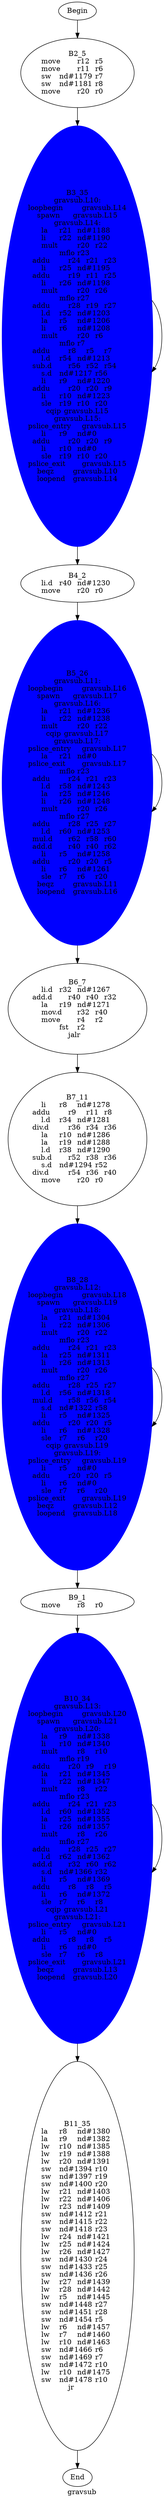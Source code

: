 digraph G{
	label = "gravsub"	style = "dashed";
	color = purple;
	Node0 [label = "Begin"];
	Node0 -> {Node2 }
	Node1 [label = "End"];
	Node1 -> {}
	Node2 [label = "B2_5\nmove	r12	r5	\nmove	r11	r6	\nsw	nd#1179	r7	\nsw	nd#1181	r8	\nmove	r20	r0	\n"];
	Node2 -> {Node3 }
	Node3 [label = "B3_35\ngravsub.L10:\nloopbegin	gravsub.L14\nspawn	gravsub.L15\ngravsub.L14:\nla	r21	nd#1188	\nli	r22	nd#1190	\nmult	r20	r22	\nmflo	r23	\naddu	r24	r21	r23	\nli	r25	nd#1195	\naddu	r19	r11	r25	\nli	r26	nd#1198	\nmult	r20	r26	\nmflo	r27	\naddu	r28	r19	r27	\nl.d	r52	nd#1203	\nla	r5	nd#1206	\nli	r6	nd#1208	\nmult	r20	r6	\nmflo	r7	\naddu	r8	r5	r7	\nl.d	r54	nd#1213	\nsub.d	r56	r52	r54	\ns.d	nd#1217	r56	\nli	r9	nd#1220	\naddu	r20	r20	r9	\nli	r10	nd#1223	\nsle	r19	r10	r20	\ncqip	gravsub.L15\ngravsub.L15:\npslice_entry	gravsub.L15\nli	r9	nd#0	\naddu	r20	r20	r9	\nli	r10	nd#0	\nsle	r19	r10	r20	\npslice_exit	gravsub.L15\nbeqz	gravsub.L10\nloopend	gravsub.L14\n"];
	Node3 -> {Node4 Node3 }
	Node4 [label = "B4_2\nli.d	r40	nd#1230	\nmove	r20	r0	\n"];
	Node4 -> {Node5 }
	Node5 [label = "B5_26\ngravsub.L11:\nloopbegin	gravsub.L16\nspawn	gravsub.L17\ngravsub.L16:\nla	r21	nd#1236	\nli	r22	nd#1238	\nmult	r20	r22	\ncqip	gravsub.L17\ngravsub.L17:\npslice_entry	gravsub.L17\nla	r21	nd#0	\npslice_exit	gravsub.L17\nmflo	r23	\naddu	r24	r21	r23	\nl.d	r58	nd#1243	\nla	r25	nd#1246	\nli	r26	nd#1248	\nmult	r20	r26	\nmflo	r27	\naddu	r28	r25	r27	\nl.d	r60	nd#1253	\nmul.d	r62	r58	r60	\nadd.d	r40	r40	r62	\nli	r5	nd#1258	\naddu	r20	r20	r5	\nli	r6	nd#1261	\nsle	r7	r6	r20	\nbeqz	gravsub.L11\nloopend	gravsub.L16\n"];
	Node5 -> {Node6 Node5 }
	Node6 [label = "B6_7\nli.d	r32	nd#1267	\nadd.d	r40	r40	r32	\nla	r19	nd#1271	\nmov.d	r32	r40	\nmove	r4	r2	\nfst	r2	\njalr	\n"];
	Node6 -> {Node7 }
	Node7 [label = "B7_11\nli	r8	nd#1278	\naddu	r9	r11	r8	\nl.d	r34	nd#1281	\ndiv.d	r36	r34	r36	\nla	r10	nd#1286	\nla	r19	nd#1288	\nl.d	r38	nd#1290	\nsub.d	r52	r38	r36	\ns.d	nd#1294	r52	\ndiv.d	r54	r36	r40	\nmove	r20	r0	\n"];
	Node7 -> {Node8 }
	Node8 [label = "B8_28\ngravsub.L12:\nloopbegin	gravsub.L18\nspawn	gravsub.L19\ngravsub.L18:\nla	r21	nd#1304	\nli	r22	nd#1306	\nmult	r20	r22	\nmflo	r23	\naddu	r24	r21	r23	\nla	r25	nd#1311	\nli	r26	nd#1313	\nmult	r20	r26	\nmflo	r27	\naddu	r28	r25	r27	\nl.d	r56	nd#1318	\nmul.d	r58	r56	r54	\ns.d	nd#1322	r58	\nli	r5	nd#1325	\naddu	r20	r20	r5	\nli	r6	nd#1328	\nsle	r7	r6	r20	\ncqip	gravsub.L19\ngravsub.L19:\npslice_entry	gravsub.L19\nli	r5	nd#0	\naddu	r20	r20	r5	\nli	r6	nd#0	\nsle	r7	r6	r20	\npslice_exit	gravsub.L19\nbeqz	gravsub.L12\nloopend	gravsub.L18\n"];
	Node8 -> {Node9 Node8 }
	Node9 [label = "B9_1\nmove	r8	r0	\n"];
	Node9 -> {Node10 }
	Node10 [label = "B10_34\ngravsub.L13:\nloopbegin	gravsub.L20\nspawn	gravsub.L21\ngravsub.L20:\nla	r9	nd#1338	\nli	r10	nd#1340	\nmult	r8	r10	\nmflo	r19	\naddu	r20	r9	r19	\nla	r21	nd#1345	\nli	r22	nd#1347	\nmult	r8	r22	\nmflo	r23	\naddu	r24	r21	r23	\nl.d	r60	nd#1352	\nla	r25	nd#1355	\nli	r26	nd#1357	\nmult	r8	r26	\nmflo	r27	\naddu	r28	r25	r27	\nl.d	r62	nd#1362	\nadd.d	r32	r60	r62	\ns.d	nd#1366	r32	\nli	r5	nd#1369	\naddu	r8	r8	r5	\nli	r6	nd#1372	\nsle	r7	r6	r8	\ncqip	gravsub.L21\ngravsub.L21:\npslice_entry	gravsub.L21\nli	r5	nd#0	\naddu	r8	r8	r5	\nli	r6	nd#0	\nsle	r7	r6	r8	\npslice_exit	gravsub.L21\nbeqz	gravsub.L13\nloopend	gravsub.L20\n"];
	Node10 -> {Node11 Node10 }
	Node11 [label = "B11_35\nla	r8	nd#1380	\nla	r9	nd#1382	\nlw	r10	nd#1385	\nlw	r19	nd#1388	\nlw	r20	nd#1391	\nsw	nd#1394	r10	\nsw	nd#1397	r19	\nsw	nd#1400	r20	\nlw	r21	nd#1403	\nlw	r22	nd#1406	\nlw	r23	nd#1409	\nsw	nd#1412	r21	\nsw	nd#1415	r22	\nsw	nd#1418	r23	\nlw	r24	nd#1421	\nlw	r25	nd#1424	\nlw	r26	nd#1427	\nsw	nd#1430	r24	\nsw	nd#1433	r25	\nsw	nd#1436	r26	\nlw	r27	nd#1439	\nlw	r28	nd#1442	\nlw	r5	nd#1445	\nsw	nd#1448	r27	\nsw	nd#1451	r28	\nsw	nd#1454	r5	\nlw	r6	nd#1457	\nlw	r7	nd#1460	\nlw	r10	nd#1463	\nsw	nd#1466	r6	\nsw	nd#1469	r7	\nsw	nd#1472	r10	\nlw	r10	nd#1475	\nsw	nd#1478	r10	\njr	\n"];
	Node11 -> {Node1 }
	Node3 [shape = ellipse ,style=filled ,color=blue];
	Node5 [shape = ellipse ,style=filled ,color=blue];
	Node8 [shape = ellipse ,style=filled ,color=blue];
	Node10 [shape = ellipse ,style=filled ,color=blue];
}
